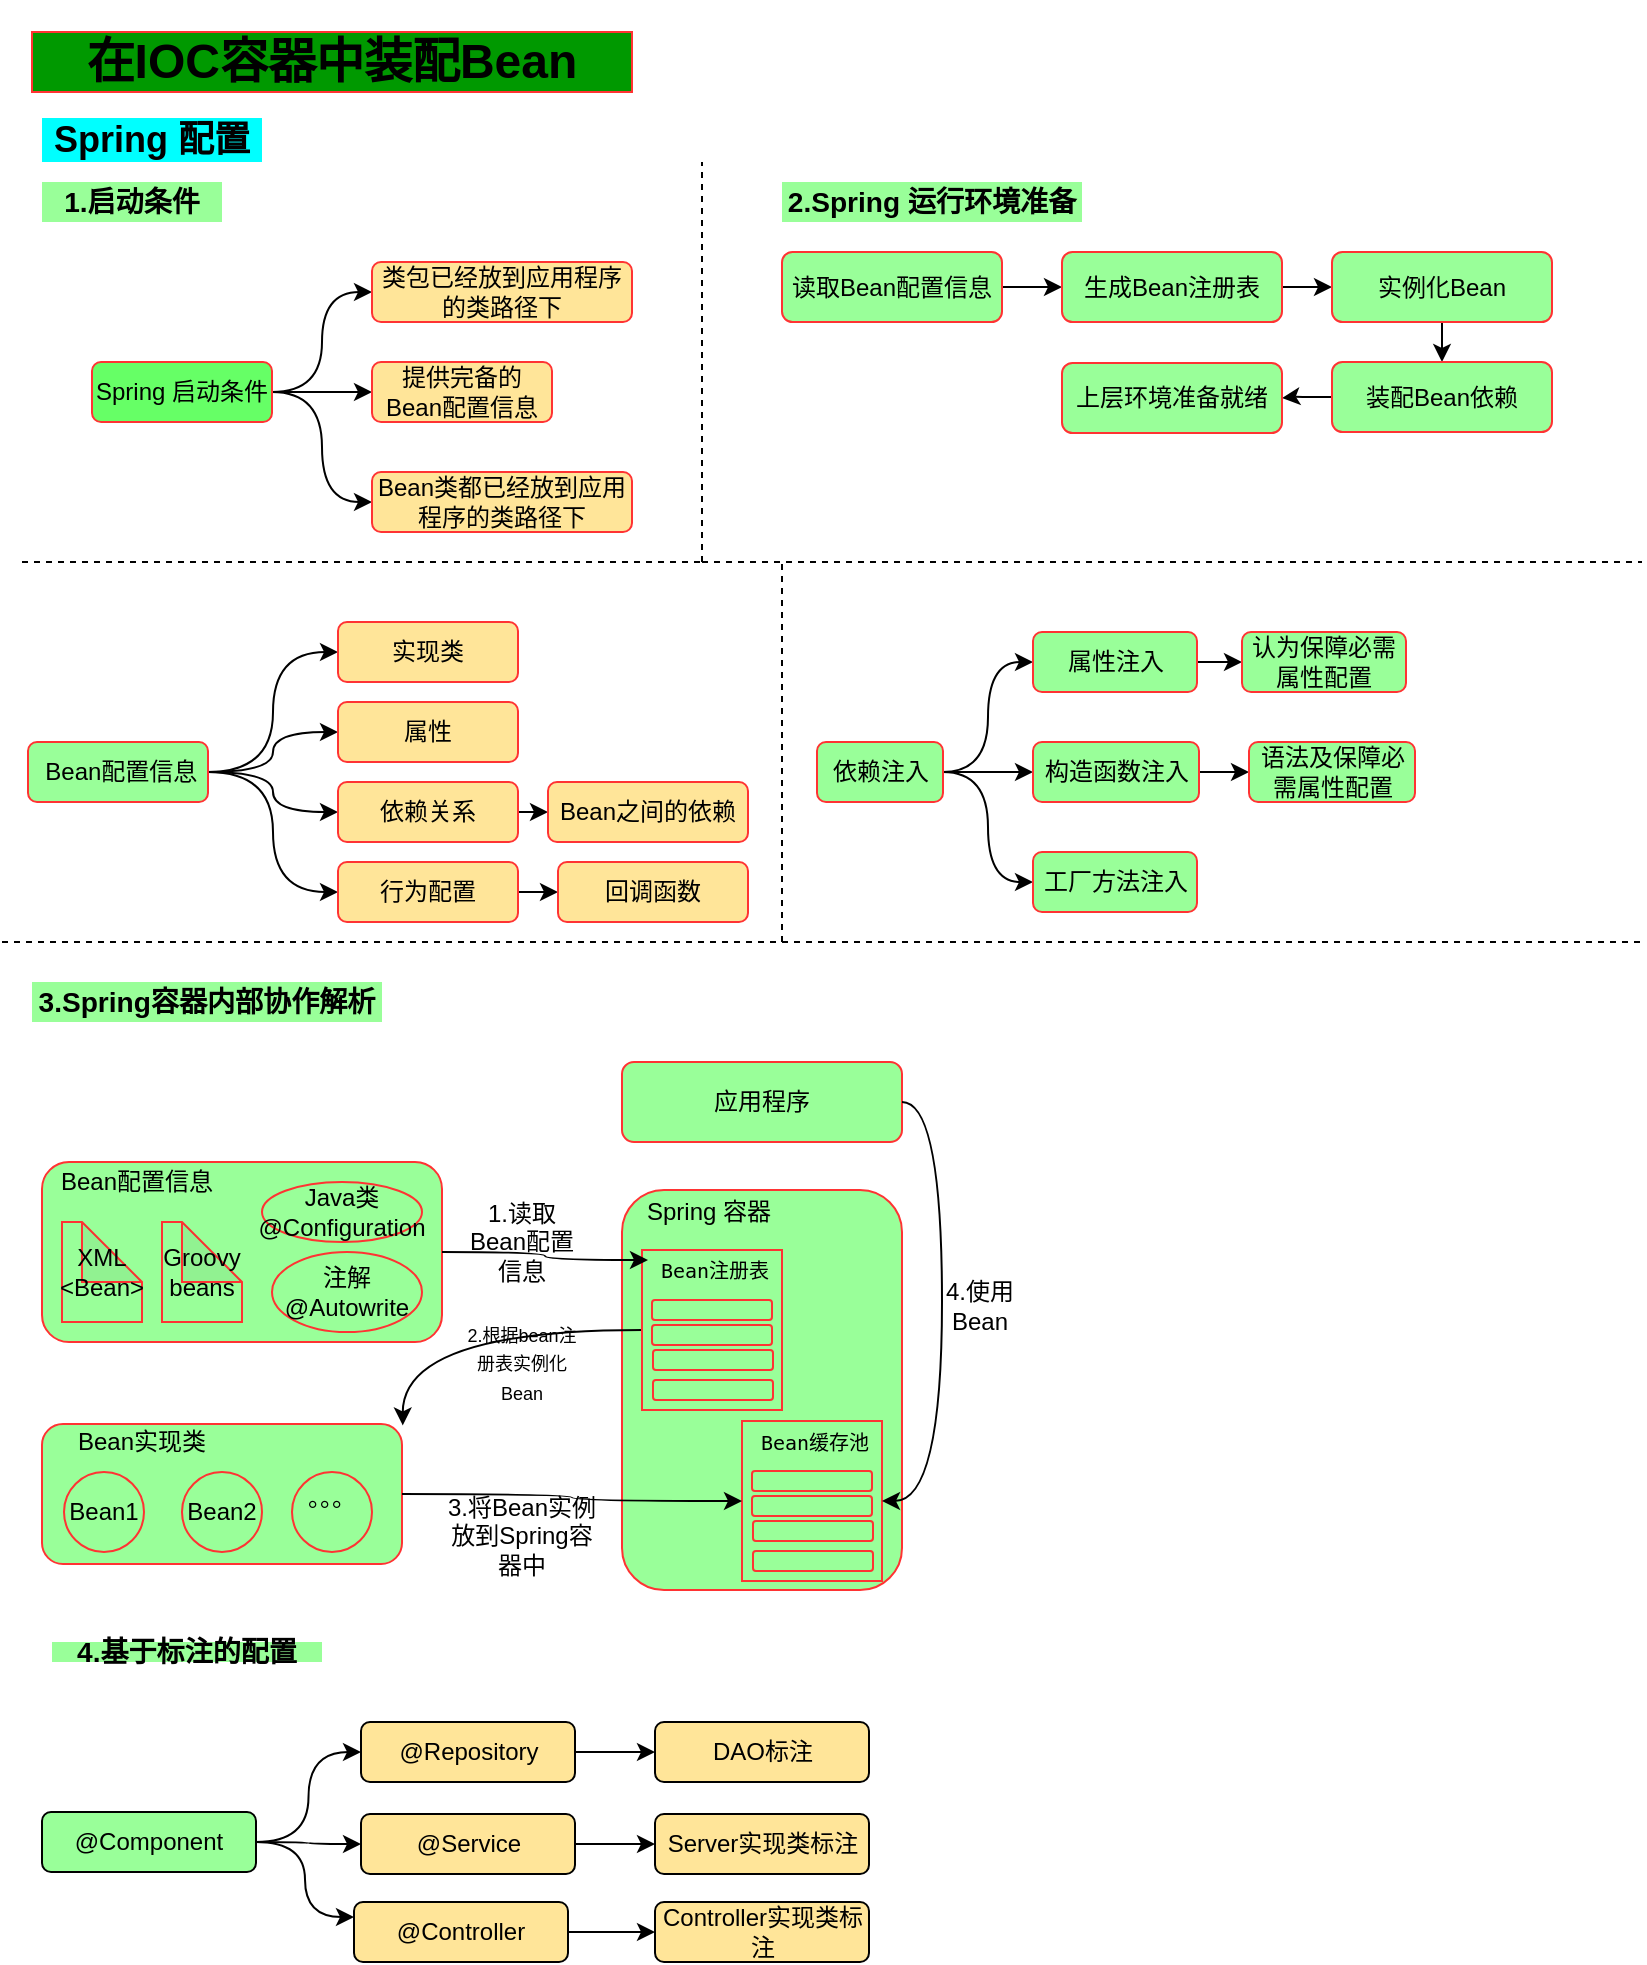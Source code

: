 <mxfile version="10.6.0" type="github"><diagram id="p_sl_gvlMNvw6eXEYS4R" name="Ã§Â¬Â¬ 1 Ã©Â¡Âµ"><mxGraphModel dx="1427" dy="707" grid="1" gridSize="10" guides="1" tooltips="1" connect="1" arrows="1" fold="1" page="1" pageScale="1" pageWidth="827" pageHeight="1169" math="0" shadow="0"><root><mxCell id="0"/><mxCell id="1" parent="0"/><mxCell id="CgKIWQnbhl8-aA-TyV94-1" value="&lt;h1&gt;&lt;font style=&quot;font-size: 24px&quot;&gt;在IOC容器中装配Bean&lt;/font&gt;&lt;/h1&gt;" style="text;html=1;strokeColor=#FF3333;fillColor=#009900;align=center;verticalAlign=middle;whiteSpace=wrap;rounded=0;" parent="1" vertex="1"><mxGeometry x="15" y="25" width="300" height="30" as="geometry"/></mxCell><mxCell id="CgKIWQnbhl8-aA-TyV94-4" value="" style="edgeStyle=orthogonalEdgeStyle;rounded=0;orthogonalLoop=1;jettySize=auto;html=1;entryX=0;entryY=0.5;entryDx=0;entryDy=0;curved=1;" parent="1" source="CgKIWQnbhl8-aA-TyV94-2" target="CgKIWQnbhl8-aA-TyV94-3" edge="1"><mxGeometry relative="1" as="geometry"/></mxCell><mxCell id="CgKIWQnbhl8-aA-TyV94-6" value="" style="edgeStyle=orthogonalEdgeStyle;rounded=0;orthogonalLoop=1;jettySize=auto;html=1;curved=1;" parent="1" source="CgKIWQnbhl8-aA-TyV94-2" target="CgKIWQnbhl8-aA-TyV94-5" edge="1"><mxGeometry relative="1" as="geometry"/></mxCell><mxCell id="CgKIWQnbhl8-aA-TyV94-9" style="edgeStyle=orthogonalEdgeStyle;rounded=0;orthogonalLoop=1;jettySize=auto;html=1;entryX=0;entryY=0.5;entryDx=0;entryDy=0;curved=1;" parent="1" source="CgKIWQnbhl8-aA-TyV94-2" target="CgKIWQnbhl8-aA-TyV94-7" edge="1"><mxGeometry relative="1" as="geometry"/></mxCell><mxCell id="CgKIWQnbhl8-aA-TyV94-2" value="Spring 启动条件" style="rounded=1;whiteSpace=wrap;html=1;strokeColor=#FF3333;fillColor=#66FF66;" parent="1" vertex="1"><mxGeometry x="45" y="190" width="90" height="30" as="geometry"/></mxCell><mxCell id="CgKIWQnbhl8-aA-TyV94-7" value="Bean类都已经放到应用程序的类路径下" style="rounded=1;whiteSpace=wrap;html=1;strokeColor=#FF3333;fillColor=#FFE599;" parent="1" vertex="1"><mxGeometry x="185" y="245" width="130" height="30" as="geometry"/></mxCell><mxCell id="CgKIWQnbhl8-aA-TyV94-5" value="提供完备的Bean配置信息" style="rounded=1;whiteSpace=wrap;html=1;strokeColor=#FF3333;fillColor=#FFE599;" parent="1" vertex="1"><mxGeometry x="185" y="190" width="90" height="30" as="geometry"/></mxCell><mxCell id="CgKIWQnbhl8-aA-TyV94-3" value="类包已经放到应用程序的类路径下" style="rounded=1;whiteSpace=wrap;html=1;strokeColor=#FF3333;fillColor=#FFE599;" parent="1" vertex="1"><mxGeometry x="185" y="140" width="130" height="30" as="geometry"/></mxCell><mxCell id="CgKIWQnbhl8-aA-TyV94-10" value="&lt;h3&gt;1.启动条件&lt;/h3&gt;" style="text;html=1;strokeColor=none;fillColor=#99FF99;align=center;verticalAlign=middle;whiteSpace=wrap;rounded=0;" parent="1" vertex="1"><mxGeometry x="20" y="100" width="90" height="20" as="geometry"/></mxCell><mxCell id="CgKIWQnbhl8-aA-TyV94-11" value="" style="endArrow=none;dashed=1;html=1;" parent="1" edge="1"><mxGeometry width="50" height="50" relative="1" as="geometry"><mxPoint x="10" y="290" as="sourcePoint"/><mxPoint x="350" y="290" as="targetPoint"/></mxGeometry></mxCell><mxCell id="CgKIWQnbhl8-aA-TyV94-16" value="" style="edgeStyle=orthogonalEdgeStyle;curved=1;rounded=0;orthogonalLoop=1;jettySize=auto;html=1;" parent="1" source="CgKIWQnbhl8-aA-TyV94-12" target="CgKIWQnbhl8-aA-TyV94-15" edge="1"><mxGeometry relative="1" as="geometry"/></mxCell><mxCell id="CgKIWQnbhl8-aA-TyV94-12" value="读取Bean配置信息" style="rounded=1;whiteSpace=wrap;html=1;strokeColor=#FF3333;fillColor=#99FF99;" parent="1" vertex="1"><mxGeometry x="390" y="135" width="110" height="35" as="geometry"/></mxCell><mxCell id="CgKIWQnbhl8-aA-TyV94-18" value="" style="edgeStyle=orthogonalEdgeStyle;curved=1;rounded=0;orthogonalLoop=1;jettySize=auto;html=1;" parent="1" source="CgKIWQnbhl8-aA-TyV94-15" target="CgKIWQnbhl8-aA-TyV94-17" edge="1"><mxGeometry relative="1" as="geometry"/></mxCell><mxCell id="CgKIWQnbhl8-aA-TyV94-15" value="生成Bean注册表" style="rounded=1;whiteSpace=wrap;html=1;strokeColor=#FF3333;fillColor=#99FF99;" parent="1" vertex="1"><mxGeometry x="530" y="135" width="110" height="35" as="geometry"/></mxCell><mxCell id="CgKIWQnbhl8-aA-TyV94-20" value="" style="edgeStyle=orthogonalEdgeStyle;curved=1;rounded=0;orthogonalLoop=1;jettySize=auto;html=1;" parent="1" source="CgKIWQnbhl8-aA-TyV94-17" target="CgKIWQnbhl8-aA-TyV94-19" edge="1"><mxGeometry relative="1" as="geometry"/></mxCell><mxCell id="CgKIWQnbhl8-aA-TyV94-17" value="实例化Bean" style="rounded=1;whiteSpace=wrap;html=1;strokeColor=#FF3333;fillColor=#99FF99;" parent="1" vertex="1"><mxGeometry x="665" y="135" width="110" height="35" as="geometry"/></mxCell><mxCell id="CgKIWQnbhl8-aA-TyV94-22" value="" style="edgeStyle=orthogonalEdgeStyle;curved=1;rounded=0;orthogonalLoop=1;jettySize=auto;html=1;" parent="1" source="CgKIWQnbhl8-aA-TyV94-19" target="CgKIWQnbhl8-aA-TyV94-21" edge="1"><mxGeometry relative="1" as="geometry"/></mxCell><mxCell id="CgKIWQnbhl8-aA-TyV94-19" value="装配Bean依赖" style="rounded=1;whiteSpace=wrap;html=1;strokeColor=#FF3333;fillColor=#99FF99;" parent="1" vertex="1"><mxGeometry x="665" y="190" width="110" height="35" as="geometry"/></mxCell><mxCell id="CgKIWQnbhl8-aA-TyV94-21" value="上层环境准备就绪" style="rounded=1;whiteSpace=wrap;html=1;strokeColor=#FF3333;fillColor=#99FF99;" parent="1" vertex="1"><mxGeometry x="530" y="190.5" width="110" height="35" as="geometry"/></mxCell><mxCell id="CgKIWQnbhl8-aA-TyV94-13" value="&lt;h3&gt;2.Spring 运行环境准备&lt;/h3&gt;" style="text;html=1;strokeColor=none;fillColor=#99FF99;align=center;verticalAlign=middle;whiteSpace=wrap;rounded=0;" parent="1" vertex="1"><mxGeometry x="390" y="100" width="150" height="20" as="geometry"/></mxCell><mxCell id="CgKIWQnbhl8-aA-TyV94-14" value="&lt;h2&gt;Spring 配置&lt;/h2&gt;" style="text;html=1;strokeColor=none;fillColor=#00FFFF;align=center;verticalAlign=middle;whiteSpace=wrap;rounded=0;" parent="1" vertex="1"><mxGeometry x="20" y="68" width="110" height="22" as="geometry"/></mxCell><mxCell id="CgKIWQnbhl8-aA-TyV94-23" value="" style="endArrow=none;dashed=1;html=1;" parent="1" edge="1"><mxGeometry width="50" height="50" relative="1" as="geometry"><mxPoint x="350" y="290" as="sourcePoint"/><mxPoint x="350" y="90" as="targetPoint"/></mxGeometry></mxCell><mxCell id="CgKIWQnbhl8-aA-TyV94-24" value="" style="endArrow=none;dashed=1;html=1;" parent="1" edge="1"><mxGeometry width="50" height="50" relative="1" as="geometry"><mxPoint x="350" y="290" as="sourcePoint"/><mxPoint x="820" y="290" as="targetPoint"/></mxGeometry></mxCell><mxCell id="CgKIWQnbhl8-aA-TyV94-27" value="" style="edgeStyle=orthogonalEdgeStyle;curved=1;rounded=0;orthogonalLoop=1;jettySize=auto;html=1;entryX=0;entryY=0.5;entryDx=0;entryDy=0;" parent="1" source="CgKIWQnbhl8-aA-TyV94-25" target="CgKIWQnbhl8-aA-TyV94-26" edge="1"><mxGeometry relative="1" as="geometry"/></mxCell><mxCell id="CgKIWQnbhl8-aA-TyV94-29" value="" style="edgeStyle=orthogonalEdgeStyle;curved=1;rounded=0;orthogonalLoop=1;jettySize=auto;html=1;entryX=0;entryY=0.5;entryDx=0;entryDy=0;" parent="1" source="CgKIWQnbhl8-aA-TyV94-25" target="CgKIWQnbhl8-aA-TyV94-28" edge="1"><mxGeometry relative="1" as="geometry"/></mxCell><mxCell id="CgKIWQnbhl8-aA-TyV94-31" value="" style="edgeStyle=orthogonalEdgeStyle;curved=1;rounded=0;orthogonalLoop=1;jettySize=auto;html=1;" parent="1" source="CgKIWQnbhl8-aA-TyV94-25" target="CgKIWQnbhl8-aA-TyV94-30" edge="1"><mxGeometry relative="1" as="geometry"/></mxCell><mxCell id="CgKIWQnbhl8-aA-TyV94-33" value="" style="edgeStyle=orthogonalEdgeStyle;curved=1;rounded=0;orthogonalLoop=1;jettySize=auto;html=1;entryX=0;entryY=0.5;entryDx=0;entryDy=0;" parent="1" source="CgKIWQnbhl8-aA-TyV94-25" target="CgKIWQnbhl8-aA-TyV94-32" edge="1"><mxGeometry relative="1" as="geometry"/></mxCell><mxCell id="CgKIWQnbhl8-aA-TyV94-25" value="&amp;nbsp;Bean配置信息" style="rounded=1;whiteSpace=wrap;html=1;strokeColor=#FF3333;fillColor=#99FF99;" parent="1" vertex="1"><mxGeometry x="13" y="380" width="90" height="30" as="geometry"/></mxCell><mxCell id="CgKIWQnbhl8-aA-TyV94-37" value="" style="edgeStyle=orthogonalEdgeStyle;curved=1;rounded=0;orthogonalLoop=1;jettySize=auto;html=1;" parent="1" source="CgKIWQnbhl8-aA-TyV94-32" target="CgKIWQnbhl8-aA-TyV94-36" edge="1"><mxGeometry relative="1" as="geometry"/></mxCell><mxCell id="CgKIWQnbhl8-aA-TyV94-32" value="行为配置" style="rounded=1;whiteSpace=wrap;html=1;strokeColor=#FF3333;fillColor=#FFE599;" parent="1" vertex="1"><mxGeometry x="168" y="440" width="90" height="30" as="geometry"/></mxCell><mxCell id="CgKIWQnbhl8-aA-TyV94-36" value="回调函数" style="rounded=1;whiteSpace=wrap;html=1;strokeColor=#FF3333;fillColor=#FFE599;" parent="1" vertex="1"><mxGeometry x="278" y="440" width="95" height="30" as="geometry"/></mxCell><mxCell id="CgKIWQnbhl8-aA-TyV94-35" value="" style="edgeStyle=orthogonalEdgeStyle;curved=1;rounded=0;orthogonalLoop=1;jettySize=auto;html=1;" parent="1" source="CgKIWQnbhl8-aA-TyV94-30" target="CgKIWQnbhl8-aA-TyV94-34" edge="1"><mxGeometry relative="1" as="geometry"/></mxCell><mxCell id="CgKIWQnbhl8-aA-TyV94-30" value="依赖关系" style="rounded=1;whiteSpace=wrap;html=1;strokeColor=#FF3333;fillColor=#FFE599;" parent="1" vertex="1"><mxGeometry x="168" y="400" width="90" height="30" as="geometry"/></mxCell><mxCell id="CgKIWQnbhl8-aA-TyV94-34" value="Bean之间的依赖" style="rounded=1;whiteSpace=wrap;html=1;strokeColor=#FF3333;fillColor=#FFE599;" parent="1" vertex="1"><mxGeometry x="273" y="400" width="100" height="30" as="geometry"/></mxCell><mxCell id="CgKIWQnbhl8-aA-TyV94-28" value="属性" style="rounded=1;whiteSpace=wrap;html=1;strokeColor=#FF3333;fillColor=#FFE599;" parent="1" vertex="1"><mxGeometry x="168" y="360" width="90" height="30" as="geometry"/></mxCell><mxCell id="CgKIWQnbhl8-aA-TyV94-26" value="实现类" style="rounded=1;whiteSpace=wrap;html=1;strokeColor=#FF3333;fillColor=#FFE599;" parent="1" vertex="1"><mxGeometry x="168" y="320" width="90" height="30" as="geometry"/></mxCell><mxCell id="CgKIWQnbhl8-aA-TyV94-38" value="&lt;h3&gt;3.Spring容器内部协作解析&lt;/h3&gt;" style="text;html=1;strokeColor=none;fillColor=#99FF99;align=center;verticalAlign=middle;whiteSpace=wrap;rounded=0;" parent="1" vertex="1"><mxGeometry x="15" y="500" width="175" height="20" as="geometry"/></mxCell><mxCell id="CgKIWQnbhl8-aA-TyV94-39" value="应用程序" style="rounded=1;whiteSpace=wrap;html=1;strokeColor=#FF3333;fillColor=#99FF99;" parent="1" vertex="1"><mxGeometry x="310" y="540" width="140" height="40" as="geometry"/></mxCell><mxCell id="CgKIWQnbhl8-aA-TyV94-40" value="" style="rounded=1;whiteSpace=wrap;html=1;strokeColor=#FF3333;fillColor=#99FF99;" parent="1" vertex="1"><mxGeometry x="20" y="590" width="200" height="90" as="geometry"/></mxCell><mxCell id="CgKIWQnbhl8-aA-TyV94-41" value="Bean配置信息" style="text;html=1;strokeColor=none;fillColor=none;align=center;verticalAlign=middle;whiteSpace=wrap;rounded=0;" parent="1" vertex="1"><mxGeometry x="25" y="590" width="85" height="20" as="geometry"/></mxCell><mxCell id="CgKIWQnbhl8-aA-TyV94-42" value="XML&lt;br&gt;&amp;lt;Bean&amp;gt;&lt;br&gt;" style="shape=note;whiteSpace=wrap;html=1;backgroundOutline=1;darkOpacity=0.05;strokeColor=#FF3333;fillColor=#99FF99;" parent="1" vertex="1"><mxGeometry x="30" y="620" width="40" height="50" as="geometry"/></mxCell><mxCell id="CgKIWQnbhl8-aA-TyV94-44" value="Groovy&lt;br&gt;beans&lt;br&gt;" style="shape=note;whiteSpace=wrap;html=1;backgroundOutline=1;darkOpacity=0.05;strokeColor=#FF3333;fillColor=#99FF99;" parent="1" vertex="1"><mxGeometry x="80" y="620" width="40" height="50" as="geometry"/></mxCell><mxCell id="CgKIWQnbhl8-aA-TyV94-45" value="Java类&lt;br&gt;@Configuration&lt;br&gt;" style="ellipse;whiteSpace=wrap;html=1;strokeColor=#FF3333;fillColor=#99FF99;" parent="1" vertex="1"><mxGeometry x="130" y="600" width="80" height="30" as="geometry"/></mxCell><mxCell id="CgKIWQnbhl8-aA-TyV94-46" value="注解&lt;br&gt;@Autowrite&lt;br&gt;" style="ellipse;whiteSpace=wrap;html=1;strokeColor=#FF3333;fillColor=#99FF99;" parent="1" vertex="1"><mxGeometry x="135" y="635" width="75" height="40" as="geometry"/></mxCell><mxCell id="CgKIWQnbhl8-aA-TyV94-47" value="" style="rounded=1;whiteSpace=wrap;html=1;strokeColor=#FF3333;fillColor=#99FF99;" parent="1" vertex="1"><mxGeometry x="20" y="721" width="180" height="70" as="geometry"/></mxCell><mxCell id="CgKIWQnbhl8-aA-TyV94-48" value="Bean实现类" style="text;html=1;strokeColor=none;fillColor=none;align=center;verticalAlign=middle;whiteSpace=wrap;rounded=0;" parent="1" vertex="1"><mxGeometry x="30" y="720" width="80" height="20" as="geometry"/></mxCell><mxCell id="CgKIWQnbhl8-aA-TyV94-49" value="Bean1" style="ellipse;whiteSpace=wrap;html=1;aspect=fixed;strokeColor=#FF3333;fillColor=#99FF99;" parent="1" vertex="1"><mxGeometry x="31" y="745" width="40" height="40" as="geometry"/></mxCell><mxCell id="CgKIWQnbhl8-aA-TyV94-50" value="Bean2" style="ellipse;whiteSpace=wrap;html=1;aspect=fixed;strokeColor=#FF3333;fillColor=#99FF99;" parent="1" vertex="1"><mxGeometry x="90" y="745" width="40" height="40" as="geometry"/></mxCell><mxCell id="CgKIWQnbhl8-aA-TyV94-51" value="。。。&lt;br&gt;&lt;br&gt;" style="ellipse;whiteSpace=wrap;html=1;aspect=fixed;strokeColor=#FF3333;fillColor=#99FF99;" parent="1" vertex="1"><mxGeometry x="145" y="745" width="40" height="40" as="geometry"/></mxCell><mxCell id="CgKIWQnbhl8-aA-TyV94-52" value="" style="rounded=1;whiteSpace=wrap;html=1;strokeColor=#FF3333;fillColor=#99FF99;" parent="1" vertex="1"><mxGeometry x="310" y="604" width="140" height="200" as="geometry"/></mxCell><mxCell id="CgKIWQnbhl8-aA-TyV94-53" value="Spring 容器" style="text;html=1;strokeColor=none;fillColor=none;align=center;verticalAlign=middle;whiteSpace=wrap;rounded=0;" parent="1" vertex="1"><mxGeometry x="315" y="605" width="77" height="20" as="geometry"/></mxCell><mxCell id="CgKIWQnbhl8-aA-TyV94-69" style="edgeStyle=orthogonalEdgeStyle;curved=1;rounded=0;orthogonalLoop=1;jettySize=auto;html=1;entryX=1.002;entryY=0.01;entryDx=0;entryDy=0;entryPerimeter=0;" parent="1" source="CgKIWQnbhl8-aA-TyV94-54" target="CgKIWQnbhl8-aA-TyV94-47" edge="1"><mxGeometry relative="1" as="geometry"/></mxCell><mxCell id="CgKIWQnbhl8-aA-TyV94-54" value="" style="rounded=0;whiteSpace=wrap;html=1;strokeColor=#FF3333;fillColor=#99FF99;" parent="1" vertex="1"><mxGeometry x="320" y="634" width="70" height="80" as="geometry"/></mxCell><mxCell id="CgKIWQnbhl8-aA-TyV94-55" value="&lt;pre&gt;&lt;font style=&quot;font-size: 10px&quot;&gt;Bean注册表&lt;/font&gt;&lt;/pre&gt;" style="text;html=1;strokeColor=none;fillColor=none;align=center;verticalAlign=middle;whiteSpace=wrap;rounded=0;" parent="1" vertex="1"><mxGeometry x="323" y="634" width="67" height="20" as="geometry"/></mxCell><mxCell id="CgKIWQnbhl8-aA-TyV94-56" value="" style="rounded=1;whiteSpace=wrap;html=1;strokeColor=#FF3333;fillColor=#99FF99;" parent="1" vertex="1"><mxGeometry x="325" y="659" width="60" height="10" as="geometry"/></mxCell><mxCell id="CgKIWQnbhl8-aA-TyV94-57" value="" style="rounded=1;whiteSpace=wrap;html=1;strokeColor=#FF3333;fillColor=#99FF99;" parent="1" vertex="1"><mxGeometry x="325" y="671.5" width="60" height="10" as="geometry"/></mxCell><mxCell id="CgKIWQnbhl8-aA-TyV94-58" value="" style="rounded=1;whiteSpace=wrap;html=1;strokeColor=#FF3333;fillColor=#99FF99;" parent="1" vertex="1"><mxGeometry x="325.5" y="684" width="60" height="10" as="geometry"/></mxCell><mxCell id="CgKIWQnbhl8-aA-TyV94-59" value="" style="rounded=1;whiteSpace=wrap;html=1;strokeColor=#FF3333;fillColor=#99FF99;" parent="1" vertex="1"><mxGeometry x="325.5" y="699" width="60" height="10" as="geometry"/></mxCell><mxCell id="CgKIWQnbhl8-aA-TyV94-61" value="" style="rounded=0;whiteSpace=wrap;html=1;strokeColor=#FF3333;fillColor=#99FF99;" parent="1" vertex="1"><mxGeometry x="370" y="719.5" width="70" height="80" as="geometry"/></mxCell><mxCell id="CgKIWQnbhl8-aA-TyV94-62" value="&lt;pre&gt;&lt;font style=&quot;font-size: 10px&quot;&gt;Bean缓存池&lt;/font&gt;&lt;/pre&gt;" style="text;html=1;strokeColor=none;fillColor=none;align=center;verticalAlign=middle;whiteSpace=wrap;rounded=0;" parent="1" vertex="1"><mxGeometry x="373" y="719.5" width="67" height="20" as="geometry"/></mxCell><mxCell id="CgKIWQnbhl8-aA-TyV94-63" value="" style="rounded=1;whiteSpace=wrap;html=1;strokeColor=#FF3333;fillColor=#99FF99;" parent="1" vertex="1"><mxGeometry x="375" y="744.5" width="60" height="10" as="geometry"/></mxCell><mxCell id="CgKIWQnbhl8-aA-TyV94-64" value="" style="rounded=1;whiteSpace=wrap;html=1;strokeColor=#FF3333;fillColor=#99FF99;" parent="1" vertex="1"><mxGeometry x="375" y="757" width="60" height="10" as="geometry"/></mxCell><mxCell id="CgKIWQnbhl8-aA-TyV94-65" value="" style="rounded=1;whiteSpace=wrap;html=1;strokeColor=#FF3333;fillColor=#99FF99;" parent="1" vertex="1"><mxGeometry x="375.5" y="769.5" width="60" height="10" as="geometry"/></mxCell><mxCell id="CgKIWQnbhl8-aA-TyV94-66" value="" style="rounded=1;whiteSpace=wrap;html=1;strokeColor=#FF3333;fillColor=#99FF99;" parent="1" vertex="1"><mxGeometry x="375.5" y="784.5" width="60" height="10" as="geometry"/></mxCell><mxCell id="CgKIWQnbhl8-aA-TyV94-67" style="edgeStyle=orthogonalEdgeStyle;curved=1;rounded=0;orthogonalLoop=1;jettySize=auto;html=1;exitX=1;exitY=0.5;exitDx=0;exitDy=0;entryX=0;entryY=0.25;entryDx=0;entryDy=0;" parent="1" source="CgKIWQnbhl8-aA-TyV94-40" target="CgKIWQnbhl8-aA-TyV94-55" edge="1"><mxGeometry relative="1" as="geometry"/></mxCell><mxCell id="CgKIWQnbhl8-aA-TyV94-68" value="1.读取Bean配置信息" style="text;html=1;strokeColor=none;fillColor=none;align=center;verticalAlign=middle;whiteSpace=wrap;rounded=0;" parent="1" vertex="1"><mxGeometry x="230" y="620" width="60" height="20" as="geometry"/></mxCell><mxCell id="CgKIWQnbhl8-aA-TyV94-70" value="&lt;p&gt;&lt;font style=&quot;font-size: 9px&quot;&gt;2.根据bean注册表实例化Bean&lt;/font&gt;&lt;/p&gt;" style="text;html=1;strokeColor=none;fillColor=none;align=center;verticalAlign=middle;whiteSpace=wrap;rounded=0;" parent="1" vertex="1"><mxGeometry x="230" y="680" width="60" height="20" as="geometry"/></mxCell><mxCell id="CgKIWQnbhl8-aA-TyV94-71" style="edgeStyle=orthogonalEdgeStyle;curved=1;rounded=0;orthogonalLoop=1;jettySize=auto;html=1;entryX=0;entryY=0.5;entryDx=0;entryDy=0;" parent="1" source="CgKIWQnbhl8-aA-TyV94-47" target="CgKIWQnbhl8-aA-TyV94-61" edge="1"><mxGeometry relative="1" as="geometry"/></mxCell><mxCell id="CgKIWQnbhl8-aA-TyV94-72" value="3.将Bean实例放到Spring容器中" style="text;html=1;strokeColor=none;fillColor=none;align=center;verticalAlign=middle;whiteSpace=wrap;rounded=0;" parent="1" vertex="1"><mxGeometry x="220" y="767" width="80" height="20" as="geometry"/></mxCell><mxCell id="CgKIWQnbhl8-aA-TyV94-73" style="edgeStyle=orthogonalEdgeStyle;curved=1;rounded=0;orthogonalLoop=1;jettySize=auto;html=1;entryX=1;entryY=0.5;entryDx=0;entryDy=0;exitX=1;exitY=0.5;exitDx=0;exitDy=0;" parent="1" source="CgKIWQnbhl8-aA-TyV94-39" target="CgKIWQnbhl8-aA-TyV94-61" edge="1"><mxGeometry relative="1" as="geometry"><mxPoint x="470" y="560" as="sourcePoint"/><Array as="points"><mxPoint x="470" y="560"/><mxPoint x="470" y="760"/></Array></mxGeometry></mxCell><mxCell id="CgKIWQnbhl8-aA-TyV94-74" value="4.使用Bean" style="text;html=1;strokeColor=none;fillColor=none;align=center;verticalAlign=middle;whiteSpace=wrap;rounded=0;" parent="1" vertex="1"><mxGeometry x="469" y="652" width="40" height="20" as="geometry"/></mxCell><mxCell id="CgKIWQnbhl8-aA-TyV94-77" value="" style="edgeStyle=orthogonalEdgeStyle;curved=1;rounded=0;orthogonalLoop=1;jettySize=auto;html=1;entryX=0;entryY=0.5;entryDx=0;entryDy=0;" parent="1" source="CgKIWQnbhl8-aA-TyV94-75" target="CgKIWQnbhl8-aA-TyV94-76" edge="1"><mxGeometry relative="1" as="geometry"/></mxCell><mxCell id="CgKIWQnbhl8-aA-TyV94-79" value="" style="edgeStyle=orthogonalEdgeStyle;curved=1;rounded=0;orthogonalLoop=1;jettySize=auto;html=1;" parent="1" source="CgKIWQnbhl8-aA-TyV94-75" target="CgKIWQnbhl8-aA-TyV94-78" edge="1"><mxGeometry relative="1" as="geometry"/></mxCell><mxCell id="CgKIWQnbhl8-aA-TyV94-81" value="" style="edgeStyle=orthogonalEdgeStyle;curved=1;rounded=0;orthogonalLoop=1;jettySize=auto;html=1;entryX=0;entryY=0.5;entryDx=0;entryDy=0;" parent="1" source="CgKIWQnbhl8-aA-TyV94-75" target="CgKIWQnbhl8-aA-TyV94-80" edge="1"><mxGeometry relative="1" as="geometry"/></mxCell><mxCell id="CgKIWQnbhl8-aA-TyV94-75" value="依赖注入" style="rounded=1;whiteSpace=wrap;html=1;strokeColor=#FF3333;fillColor=#99FF99;" parent="1" vertex="1"><mxGeometry x="407.5" y="380" width="63" height="30" as="geometry"/></mxCell><mxCell id="CgKIWQnbhl8-aA-TyV94-80" value="工厂方法注入" style="rounded=1;whiteSpace=wrap;html=1;strokeColor=#FF3333;fillColor=#99FF99;" parent="1" vertex="1"><mxGeometry x="515.5" y="435" width="82" height="30" as="geometry"/></mxCell><mxCell id="CgKIWQnbhl8-aA-TyV94-85" value="" style="edgeStyle=orthogonalEdgeStyle;curved=1;rounded=0;orthogonalLoop=1;jettySize=auto;html=1;" parent="1" source="CgKIWQnbhl8-aA-TyV94-78" target="CgKIWQnbhl8-aA-TyV94-84" edge="1"><mxGeometry relative="1" as="geometry"/></mxCell><mxCell id="CgKIWQnbhl8-aA-TyV94-78" value="构造函数注入" style="rounded=1;whiteSpace=wrap;html=1;strokeColor=#FF3333;fillColor=#99FF99;" parent="1" vertex="1"><mxGeometry x="515.5" y="380" width="83" height="30" as="geometry"/></mxCell><mxCell id="CgKIWQnbhl8-aA-TyV94-84" value="语法及保障必需属性配置" style="rounded=1;whiteSpace=wrap;html=1;strokeColor=#FF3333;fillColor=#99FF99;" parent="1" vertex="1"><mxGeometry x="623.5" y="380" width="83" height="30" as="geometry"/></mxCell><mxCell id="CgKIWQnbhl8-aA-TyV94-87" value="" style="edgeStyle=orthogonalEdgeStyle;curved=1;rounded=0;orthogonalLoop=1;jettySize=auto;html=1;" parent="1" source="CgKIWQnbhl8-aA-TyV94-76" target="CgKIWQnbhl8-aA-TyV94-86" edge="1"><mxGeometry relative="1" as="geometry"/></mxCell><mxCell id="CgKIWQnbhl8-aA-TyV94-76" value="属性注入" style="rounded=1;whiteSpace=wrap;html=1;strokeColor=#FF3333;fillColor=#99FF99;" parent="1" vertex="1"><mxGeometry x="515.5" y="325" width="82" height="30" as="geometry"/></mxCell><mxCell id="CgKIWQnbhl8-aA-TyV94-86" value="认为保障必需属性配置" style="rounded=1;whiteSpace=wrap;html=1;strokeColor=#FF3333;fillColor=#99FF99;" parent="1" vertex="1"><mxGeometry x="620" y="325" width="82" height="30" as="geometry"/></mxCell><mxCell id="CgKIWQnbhl8-aA-TyV94-82" value="" style="endArrow=none;dashed=1;html=1;" parent="1" edge="1"><mxGeometry width="50" height="50" relative="1" as="geometry"><mxPoint y="480" as="sourcePoint"/><mxPoint x="820" y="480" as="targetPoint"/></mxGeometry></mxCell><mxCell id="CgKIWQnbhl8-aA-TyV94-83" value="" style="endArrow=none;dashed=1;html=1;" parent="1" edge="1"><mxGeometry width="50" height="50" relative="1" as="geometry"><mxPoint x="390" y="480" as="sourcePoint"/><mxPoint x="390" y="290" as="targetPoint"/></mxGeometry></mxCell><mxCell id="nZ2_QH8YvQKltlePCSMz-11" style="edgeStyle=orthogonalEdgeStyle;rounded=0;orthogonalLoop=1;jettySize=auto;html=1;entryX=0;entryY=0.5;entryDx=0;entryDy=0;curved=1;" parent="1" source="nZ2_QH8YvQKltlePCSMz-1" target="nZ2_QH8YvQKltlePCSMz-3" edge="1"><mxGeometry relative="1" as="geometry"/></mxCell><mxCell id="nZ2_QH8YvQKltlePCSMz-12" style="edgeStyle=orthogonalEdgeStyle;rounded=0;orthogonalLoop=1;jettySize=auto;html=1;entryX=0;entryY=0.5;entryDx=0;entryDy=0;curved=1;" parent="1" source="nZ2_QH8YvQKltlePCSMz-1" target="nZ2_QH8YvQKltlePCSMz-5" edge="1"><mxGeometry relative="1" as="geometry"/></mxCell><mxCell id="nZ2_QH8YvQKltlePCSMz-13" style="edgeStyle=orthogonalEdgeStyle;rounded=0;orthogonalLoop=1;jettySize=auto;html=1;entryX=0;entryY=0.25;entryDx=0;entryDy=0;curved=1;" parent="1" source="nZ2_QH8YvQKltlePCSMz-1" target="nZ2_QH8YvQKltlePCSMz-7" edge="1"><mxGeometry relative="1" as="geometry"/></mxCell><mxCell id="nZ2_QH8YvQKltlePCSMz-1" value="@Component" style="rounded=1;whiteSpace=wrap;html=1;fillColor=#99FF99;" parent="1" vertex="1"><mxGeometry x="20" y="915" width="107" height="30" as="geometry"/></mxCell><mxCell id="nZ2_QH8YvQKltlePCSMz-19" value="" style="edgeStyle=orthogonalEdgeStyle;curved=1;rounded=0;orthogonalLoop=1;jettySize=auto;html=1;" parent="1" source="nZ2_QH8YvQKltlePCSMz-7" target="nZ2_QH8YvQKltlePCSMz-18" edge="1"><mxGeometry relative="1" as="geometry"/></mxCell><mxCell id="nZ2_QH8YvQKltlePCSMz-7" value="@Controller" style="rounded=1;whiteSpace=wrap;html=1;fillColor=#FFE599;" parent="1" vertex="1"><mxGeometry x="176" y="960" width="107" height="30" as="geometry"/></mxCell><mxCell id="nZ2_QH8YvQKltlePCSMz-18" value="Controller实现类标注" style="rounded=1;whiteSpace=wrap;html=1;fillColor=#FFE599;" parent="1" vertex="1"><mxGeometry x="326.5" y="960" width="107" height="30" as="geometry"/></mxCell><mxCell id="nZ2_QH8YvQKltlePCSMz-17" value="" style="edgeStyle=orthogonalEdgeStyle;curved=1;rounded=0;orthogonalLoop=1;jettySize=auto;html=1;" parent="1" source="nZ2_QH8YvQKltlePCSMz-5" target="nZ2_QH8YvQKltlePCSMz-16" edge="1"><mxGeometry relative="1" as="geometry"/></mxCell><mxCell id="nZ2_QH8YvQKltlePCSMz-5" value="@Service" style="rounded=1;whiteSpace=wrap;html=1;fillColor=#FFE599;" parent="1" vertex="1"><mxGeometry x="179.5" y="916" width="107" height="30" as="geometry"/></mxCell><mxCell id="nZ2_QH8YvQKltlePCSMz-16" value="Server实现类标注" style="rounded=1;whiteSpace=wrap;html=1;fillColor=#FFE599;" parent="1" vertex="1"><mxGeometry x="326.5" y="916" width="107" height="30" as="geometry"/></mxCell><mxCell id="nZ2_QH8YvQKltlePCSMz-15" value="" style="edgeStyle=orthogonalEdgeStyle;curved=1;rounded=0;orthogonalLoop=1;jettySize=auto;html=1;" parent="1" source="nZ2_QH8YvQKltlePCSMz-3" target="nZ2_QH8YvQKltlePCSMz-14" edge="1"><mxGeometry relative="1" as="geometry"/></mxCell><mxCell id="nZ2_QH8YvQKltlePCSMz-3" value="@Repository" style="rounded=1;whiteSpace=wrap;html=1;fillColor=#FFE599;" parent="1" vertex="1"><mxGeometry x="179.5" y="870" width="107" height="30" as="geometry"/></mxCell><mxCell id="nZ2_QH8YvQKltlePCSMz-14" value="DAO标注" style="rounded=1;whiteSpace=wrap;html=1;fillColor=#FFE599;" parent="1" vertex="1"><mxGeometry x="326.5" y="870" width="107" height="30" as="geometry"/></mxCell><mxCell id="nZ2_QH8YvQKltlePCSMz-2" value="&lt;h3&gt;4.基于标注的配置&lt;/h3&gt;" style="text;html=1;strokeColor=none;fillColor=#99FF99;align=center;verticalAlign=middle;whiteSpace=wrap;rounded=0;" parent="1" vertex="1"><mxGeometry x="25" y="830" width="135" height="10" as="geometry"/></mxCell></root></mxGraphModel></diagram></mxfile>